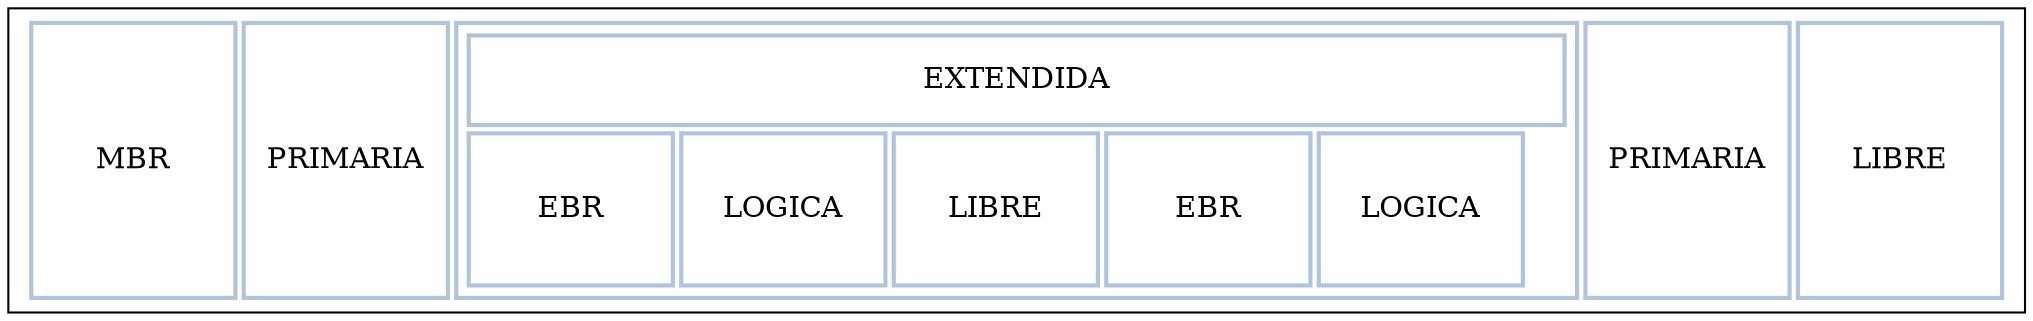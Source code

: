 digraph G{
    dsk[ shape = box; label = <
            <table border='0' cellborder='2' width='600' height='75' color='LIGHTSTEELBLUE'>
                <tr>
                    <td height='75' width='100'> MBR </td>
                    <td height='75' width='100'> PRIMARIA </td>
                    <td height='75' width='100'> 
                        <table border='0' cellborder='2' width='100%' height="75" color='LIGHTSTEELBLUE'>
                            <tr>
                                <td height='45' colspan='15'> EXTENDIDA </td>
                            </tr>
                            <tr>
                                <td height='75' width='100'> EBR </td>
                                <td height='75' width='100'> LOGICA </td>
                                <td height='75' width='100'> LIBRE </td>
                                <td height='75' width='100'> EBR </td>
                                <td height='75' width='100'> LOGICA </td>
                            </tr>
                        </table>
                    </td>
                    <td height='75' width='100'> PRIMARIA </td>
                    <td height='75' width='100'> LIBRE </td>
                </tr>
            </table>
        >
    ];
}